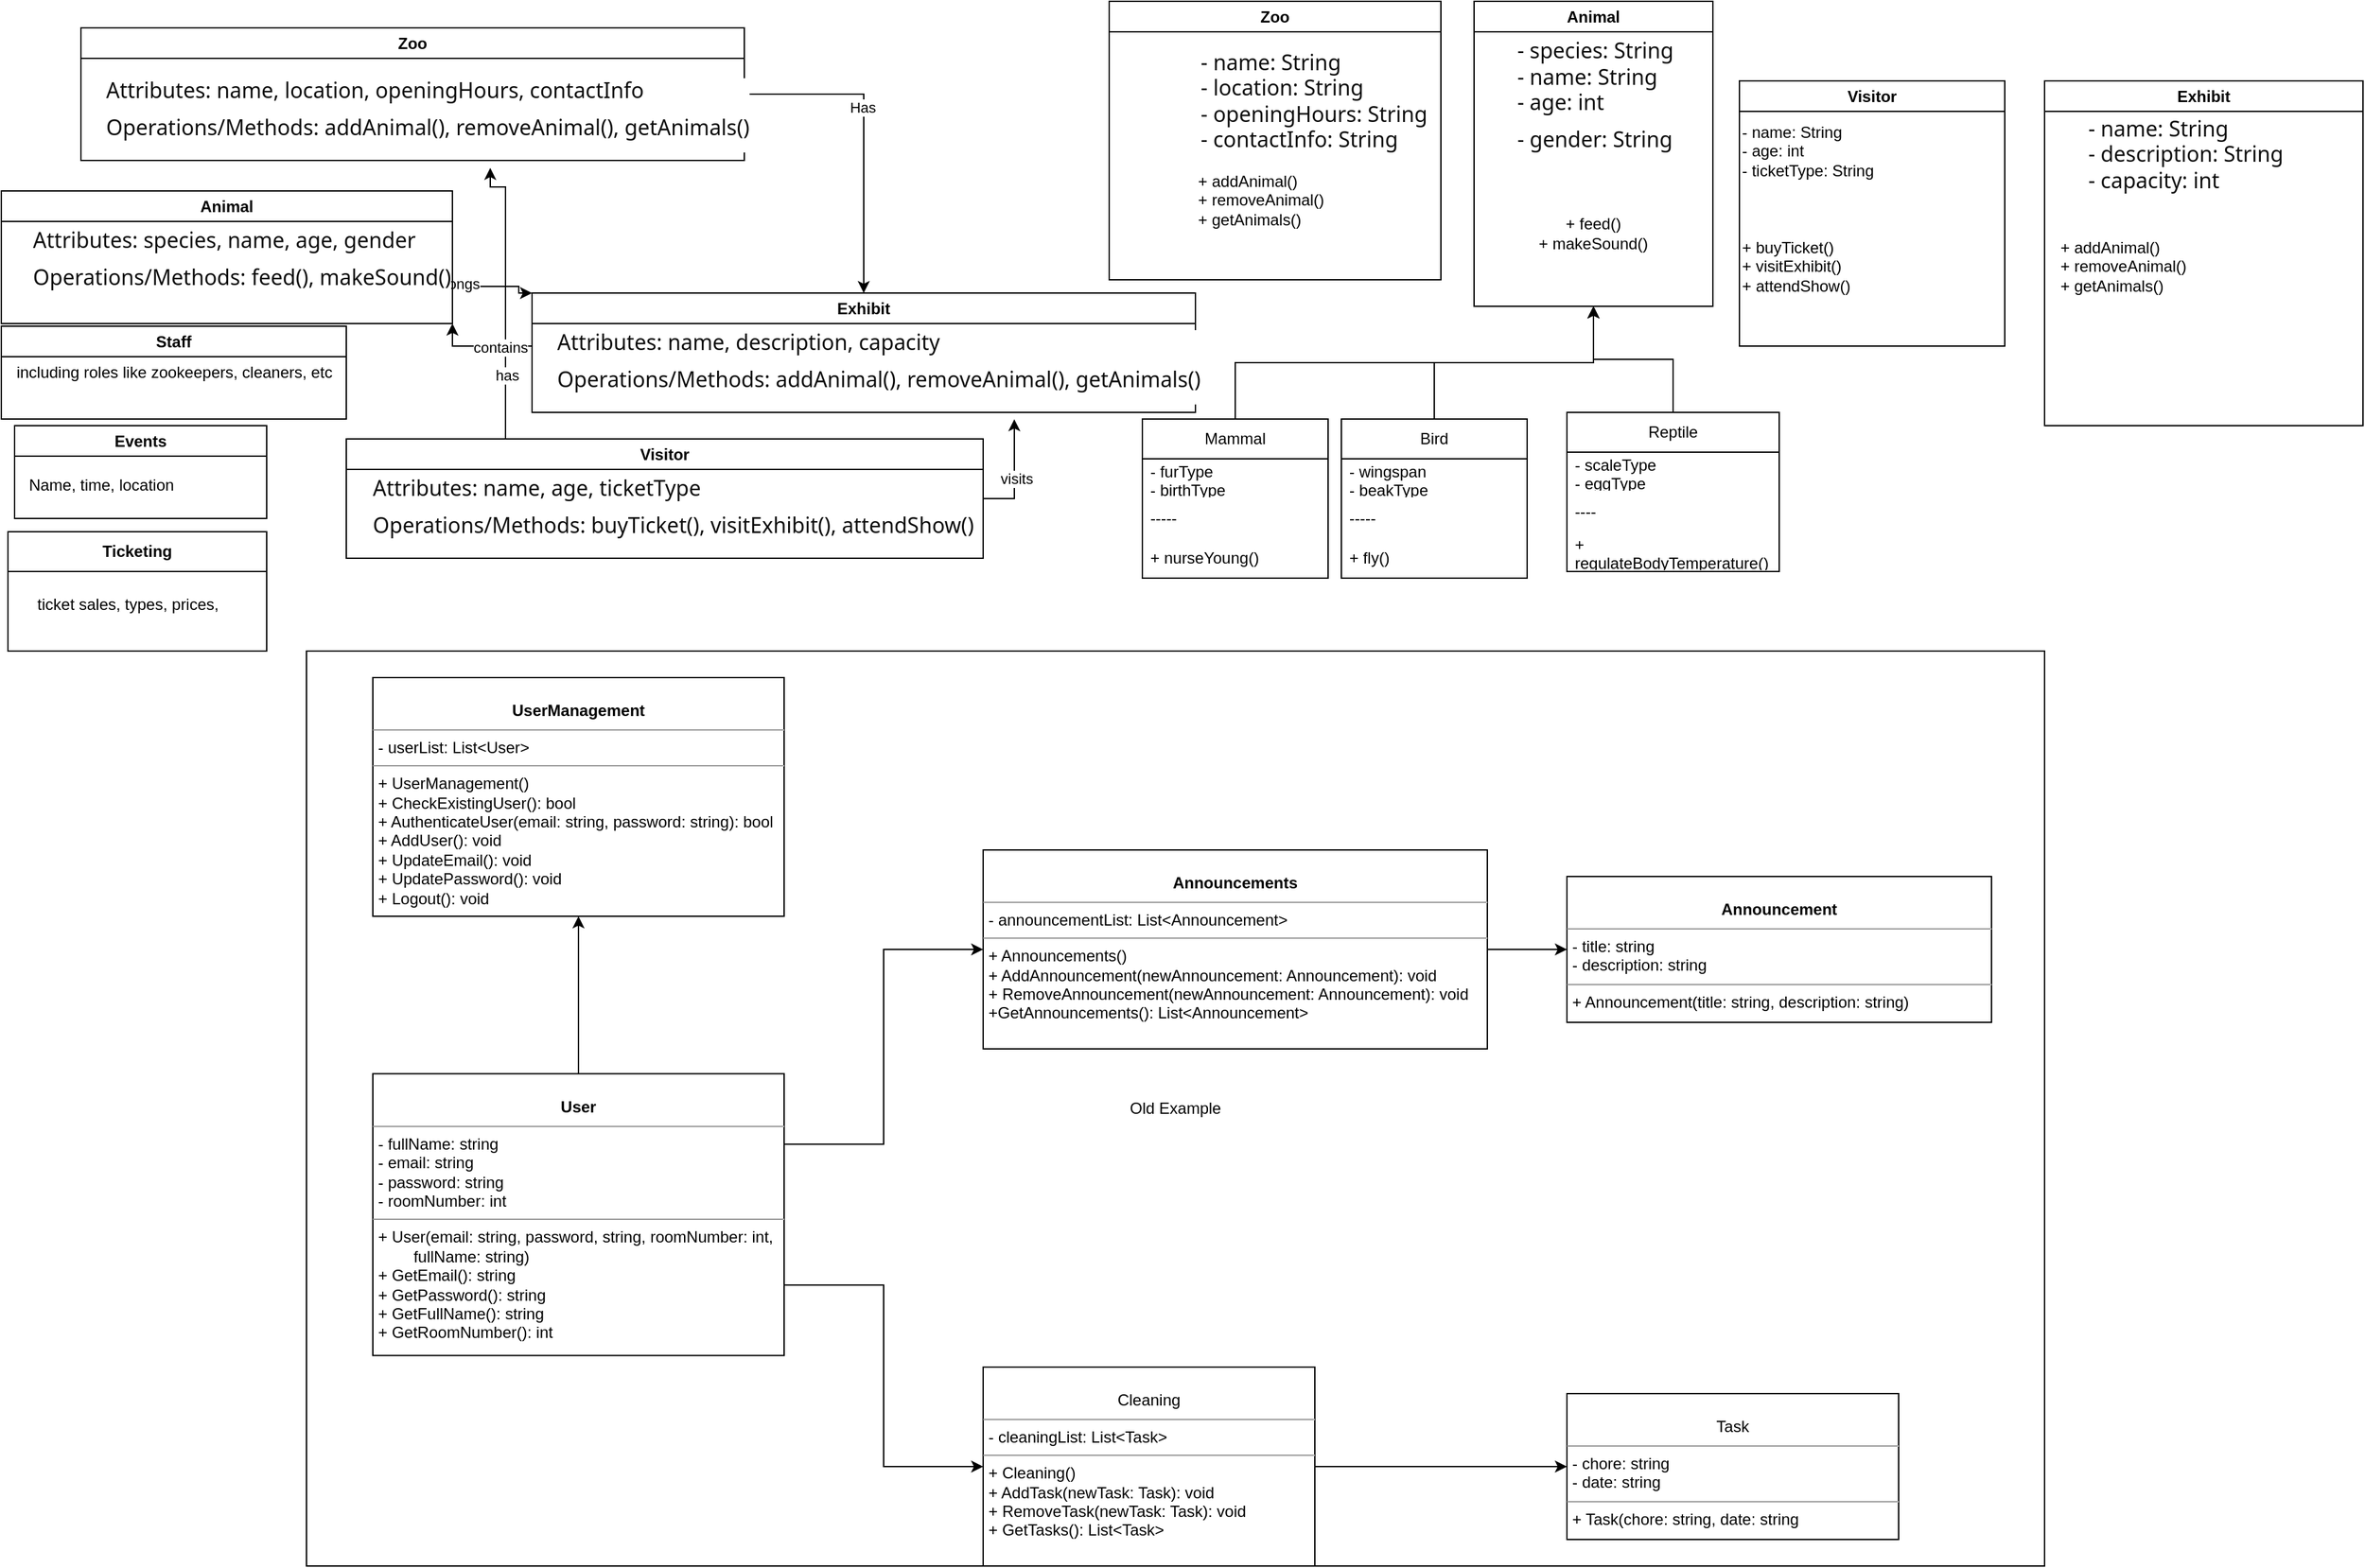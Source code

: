 <mxfile version="23.1.5" type="device">
  <diagram name="Pagina-1" id="vSFASBMSULG76BnbGysC">
    <mxGraphModel dx="1158" dy="1362" grid="1" gridSize="10" guides="1" tooltips="1" connect="1" arrows="1" fold="1" page="1" pageScale="1" pageWidth="1920" pageHeight="1200" math="0" shadow="0">
      <root>
        <mxCell id="0" />
        <mxCell id="1" parent="0" />
        <mxCell id="EPUxtL4fAoMq8Ls97Kpr-10" value="Old Example" style="rounded=0;whiteSpace=wrap;html=1;" vertex="1" parent="1">
          <mxGeometry x="230" y="490" width="1310" height="690" as="geometry" />
        </mxCell>
        <mxCell id="RNlBKVO_QsFX-WFVeJIG-1" style="edgeStyle=orthogonalEdgeStyle;rounded=0;orthogonalLoop=1;jettySize=auto;html=1;exitX=1;exitY=0.75;exitDx=0;exitDy=0;entryX=0;entryY=0.5;entryDx=0;entryDy=0;" parent="1" source="g3_H1Nj5WV-hdH5A0Q8G-12" target="oihHso_IDOpYJXVpYR0h-8" edge="1">
          <mxGeometry relative="1" as="geometry" />
        </mxCell>
        <mxCell id="RNlBKVO_QsFX-WFVeJIG-3" style="edgeStyle=orthogonalEdgeStyle;rounded=0;orthogonalLoop=1;jettySize=auto;html=1;exitX=1;exitY=0.25;exitDx=0;exitDy=0;entryX=0;entryY=0.5;entryDx=0;entryDy=0;" parent="1" source="g3_H1Nj5WV-hdH5A0Q8G-12" target="hZz8oDPl-Nflaw-hk6VG-5" edge="1">
          <mxGeometry relative="1" as="geometry" />
        </mxCell>
        <mxCell id="EJqvVQN4CjssF6WqryU--2" style="edgeStyle=orthogonalEdgeStyle;rounded=0;orthogonalLoop=1;jettySize=auto;html=1;exitX=0.5;exitY=0;exitDx=0;exitDy=0;entryX=0.5;entryY=1;entryDx=0;entryDy=0;" parent="1" source="g3_H1Nj5WV-hdH5A0Q8G-12" target="EJqvVQN4CjssF6WqryU--1" edge="1">
          <mxGeometry relative="1" as="geometry" />
        </mxCell>
        <mxCell id="g3_H1Nj5WV-hdH5A0Q8G-12" value="&lt;p style=&quot;margin:0px;margin-top:4px;text-align:center;&quot;&gt;&lt;br&gt;&lt;b&gt;User&lt;/b&gt;&lt;/p&gt;&lt;hr size=&quot;1&quot;&gt;&lt;p style=&quot;margin:0px;margin-left:4px;&quot;&gt;- fullName: string&lt;/p&gt;&lt;p style=&quot;margin:0px;margin-left:4px;&quot;&gt;- email: string&lt;br&gt;- password: string&lt;/p&gt;&lt;p style=&quot;margin:0px;margin-left:4px;&quot;&gt;- roomNumber: int&lt;/p&gt;&lt;hr size=&quot;1&quot;&gt;&lt;p style=&quot;margin:0px;margin-left:4px;&quot;&gt;+ User(email: string, password,&amp;nbsp;&lt;span style=&quot;background-color: initial;&quot;&gt;string, roomNumber: int,&lt;/span&gt;&lt;/p&gt;&lt;p style=&quot;margin:0px;margin-left:4px;&quot;&gt;&lt;span style=&quot;background-color: initial;&quot;&gt;&lt;span style=&quot;&quot;&gt;&lt;span style=&quot;white-space: pre;&quot;&gt;&amp;nbsp;&amp;nbsp;&amp;nbsp;&amp;nbsp;&lt;/span&gt;&lt;/span&gt;&lt;span style=&quot;&quot;&gt;&lt;span style=&quot;white-space: pre;&quot;&gt;&amp;nbsp;&amp;nbsp;&amp;nbsp;&amp;nbsp;&lt;/span&gt;&lt;/span&gt;fullName: string)&lt;/span&gt;&lt;/p&gt;&lt;p style=&quot;margin:0px;margin-left:4px;&quot;&gt;+ GetEmail(): string&lt;/p&gt;&lt;p style=&quot;margin:0px;margin-left:4px;&quot;&gt;+ GetPassword(): string&lt;/p&gt;&lt;p style=&quot;margin:0px;margin-left:4px;&quot;&gt;+ GetFullName(): string&lt;/p&gt;&lt;p style=&quot;margin:0px;margin-left:4px;&quot;&gt;+ GetRoomNumber(): int&lt;/p&gt;&lt;p style=&quot;border-color: var(--border-color); margin: 0px 0px 0px 4px;&quot;&gt;&lt;br style=&quot;border-color: var(--border-color);&quot;&gt;&lt;/p&gt;&lt;p style=&quot;margin:0px;margin-left:4px;&quot;&gt;&lt;br&gt;&lt;/p&gt;" style="verticalAlign=top;align=left;overflow=fill;fontSize=12;fontFamily=Helvetica;html=1;rounded=0;shadow=0;comic=0;labelBackgroundColor=none;strokeWidth=1" parent="1" vertex="1">
          <mxGeometry x="280" y="808.75" width="310" height="212.5" as="geometry" />
        </mxCell>
        <mxCell id="RNlBKVO_QsFX-WFVeJIG-4" style="edgeStyle=orthogonalEdgeStyle;rounded=0;orthogonalLoop=1;jettySize=auto;html=1;exitX=1;exitY=0.5;exitDx=0;exitDy=0;entryX=0;entryY=0.5;entryDx=0;entryDy=0;" parent="1" source="hZz8oDPl-Nflaw-hk6VG-5" target="oihHso_IDOpYJXVpYR0h-7" edge="1">
          <mxGeometry relative="1" as="geometry" />
        </mxCell>
        <mxCell id="hZz8oDPl-Nflaw-hk6VG-5" value="&lt;p style=&quot;margin:0px;margin-top:4px;text-align:center;&quot;&gt;&lt;br&gt;&lt;b&gt;Announcements&lt;/b&gt;&lt;/p&gt;&lt;hr size=&quot;1&quot;&gt;&lt;p style=&quot;margin:0px;margin-left:4px;&quot;&gt;- announcementList: List&amp;lt;Announcement&amp;gt;&lt;/p&gt;&lt;hr size=&quot;1&quot;&gt;&lt;p style=&quot;margin:0px;margin-left:4px;&quot;&gt;+ Announcements()&lt;br&gt;+ AddAnnouncement(newAnnouncement: Announcement): void&lt;/p&gt;&lt;p style=&quot;margin:0px;margin-left:4px;&quot;&gt;+ RemoveAnnouncement(newAnnouncement: Announcement): void&lt;/p&gt;&lt;p style=&quot;margin:0px;margin-left:4px;&quot;&gt;+GetAnnouncements(): List&amp;lt;Announcement&amp;gt;&lt;/p&gt;" style="verticalAlign=top;align=left;overflow=fill;fontSize=12;fontFamily=Helvetica;html=1;rounded=0;shadow=0;comic=0;labelBackgroundColor=none;strokeWidth=1" parent="1" vertex="1">
          <mxGeometry x="740" y="640" width="380" height="150" as="geometry" />
        </mxCell>
        <mxCell id="oihHso_IDOpYJXVpYR0h-7" value="&lt;p style=&quot;margin:0px;margin-top:4px;text-align:center;&quot;&gt;&lt;br&gt;&lt;b&gt;Announcement&lt;/b&gt;&lt;/p&gt;&lt;hr size=&quot;1&quot;&gt;&lt;p style=&quot;margin:0px;margin-left:4px;&quot;&gt;- title: string&lt;/p&gt;&lt;p style=&quot;margin:0px;margin-left:4px;&quot;&gt;- description: string&lt;/p&gt;&lt;hr size=&quot;1&quot;&gt;&lt;p style=&quot;margin:0px;margin-left:4px;&quot;&gt;+ Announcement(title: string, description: string)&lt;br&gt;&lt;/p&gt;" style="verticalAlign=top;align=left;overflow=fill;fontSize=12;fontFamily=Helvetica;html=1;rounded=0;shadow=0;comic=0;labelBackgroundColor=none;strokeWidth=1" parent="1" vertex="1">
          <mxGeometry x="1180" y="660" width="320" height="110" as="geometry" />
        </mxCell>
        <mxCell id="RNlBKVO_QsFX-WFVeJIG-6" style="edgeStyle=orthogonalEdgeStyle;rounded=0;orthogonalLoop=1;jettySize=auto;html=1;exitX=1;exitY=0.5;exitDx=0;exitDy=0;entryX=0;entryY=0.5;entryDx=0;entryDy=0;" parent="1" source="oihHso_IDOpYJXVpYR0h-8" target="cqGL_Q9KLqIZnRSjNdKy-2" edge="1">
          <mxGeometry relative="1" as="geometry" />
        </mxCell>
        <mxCell id="oihHso_IDOpYJXVpYR0h-8" value="&lt;p style=&quot;margin:0px;margin-top:4px;text-align:center;&quot;&gt;&lt;br&gt;Cleaning&lt;/p&gt;&lt;hr size=&quot;1&quot;&gt;&lt;p style=&quot;margin:0px;margin-left:4px;&quot;&gt;- cleaningList: List&amp;lt;Task&amp;gt;&lt;/p&gt;&lt;hr size=&quot;1&quot;&gt;&lt;p style=&quot;border-color: var(--border-color); margin: 0px 0px 0px 4px;&quot;&gt;+ Cleaning()&lt;/p&gt;&lt;p style=&quot;border-color: var(--border-color); margin: 0px 0px 0px 4px;&quot;&gt;+ AddTask(newTask: Task): void&lt;/p&gt;&lt;p style=&quot;border-color: var(--border-color); margin: 0px 0px 0px 4px;&quot;&gt;+ RemoveTask(newTask: Task): void&lt;/p&gt;&lt;p style=&quot;border-color: var(--border-color); margin: 0px 0px 0px 4px;&quot;&gt;+ GetTasks(): List&amp;lt;Task&amp;gt;&lt;/p&gt;" style="verticalAlign=top;align=left;overflow=fill;fontSize=12;fontFamily=Helvetica;html=1;rounded=0;shadow=0;comic=0;labelBackgroundColor=none;strokeWidth=1" parent="1" vertex="1">
          <mxGeometry x="740" y="1030" width="250" height="150" as="geometry" />
        </mxCell>
        <mxCell id="cqGL_Q9KLqIZnRSjNdKy-2" value="&lt;p style=&quot;margin:0px;margin-top:4px;text-align:center;&quot;&gt;&lt;br&gt;Task&lt;/p&gt;&lt;hr size=&quot;1&quot;&gt;&lt;p style=&quot;margin:0px;margin-left:4px;&quot;&gt;- chore: string&lt;/p&gt;&lt;p style=&quot;margin:0px;margin-left:4px;&quot;&gt;- date: string&lt;/p&gt;&lt;hr size=&quot;1&quot;&gt;&lt;p style=&quot;border-color: var(--border-color); margin: 0px 0px 0px 4px;&quot;&gt;+ Task(chore: string, date: string&lt;/p&gt;" style="verticalAlign=top;align=left;overflow=fill;fontSize=12;fontFamily=Helvetica;html=1;rounded=0;shadow=0;comic=0;labelBackgroundColor=none;strokeWidth=1" parent="1" vertex="1">
          <mxGeometry x="1180" y="1050" width="250" height="110" as="geometry" />
        </mxCell>
        <mxCell id="EJqvVQN4CjssF6WqryU--1" value="&lt;p style=&quot;margin:0px;margin-top:4px;text-align:center;&quot;&gt;&lt;br&gt;&lt;b&gt;UserManagement&lt;/b&gt;&lt;/p&gt;&lt;hr size=&quot;1&quot;&gt;&lt;p style=&quot;margin:0px;margin-left:4px;&quot;&gt;- userList: List&amp;lt;User&amp;gt;&lt;/p&gt;&lt;hr size=&quot;1&quot;&gt;&lt;p style=&quot;margin:0px;margin-left:4px;&quot;&gt;+ UserManagement()&lt;/p&gt;&lt;p style=&quot;margin:0px;margin-left:4px;&quot;&gt;+ CheckExistingUser(): bool&lt;br&gt;&lt;/p&gt;&lt;p style=&quot;margin:0px;margin-left:4px;&quot;&gt;+ AuthenticateUser(email: string, password: string): bool&lt;br&gt;&lt;/p&gt;&lt;p style=&quot;margin:0px;margin-left:4px;&quot;&gt;+ AddUser(): void&lt;/p&gt;&lt;p style=&quot;border-color: var(--border-color); margin: 0px 0px 0px 4px;&quot;&gt;+ UpdateEmail(): void&lt;/p&gt;&lt;p style=&quot;border-color: var(--border-color); margin: 0px 0px 0px 4px;&quot;&gt;+ UpdatePassword(): void&lt;/p&gt;&lt;p style=&quot;border-color: var(--border-color); margin: 0px 0px 0px 4px;&quot;&gt;+ Logout(): void&lt;/p&gt;&lt;p style=&quot;border-color: var(--border-color); margin: 0px 0px 0px 4px;&quot;&gt;&lt;br style=&quot;border-color: var(--border-color);&quot;&gt;&lt;/p&gt;&lt;p style=&quot;margin:0px;margin-left:4px;&quot;&gt;&lt;br&gt;&lt;/p&gt;" style="verticalAlign=top;align=left;overflow=fill;fontSize=12;fontFamily=Helvetica;html=1;rounded=0;shadow=0;comic=0;labelBackgroundColor=none;strokeWidth=1" parent="1" vertex="1">
          <mxGeometry x="280" y="510" width="310" height="180" as="geometry" />
        </mxCell>
        <mxCell id="EPUxtL4fAoMq8Ls97Kpr-11" style="edgeStyle=orthogonalEdgeStyle;rounded=0;orthogonalLoop=1;jettySize=auto;html=1;exitX=1;exitY=0.5;exitDx=0;exitDy=0;" edge="1" parent="1" source="EPUxtL4fAoMq8Ls97Kpr-1" target="EPUxtL4fAoMq8Ls97Kpr-8">
          <mxGeometry relative="1" as="geometry" />
        </mxCell>
        <mxCell id="EPUxtL4fAoMq8Ls97Kpr-12" value="Has" style="edgeLabel;html=1;align=center;verticalAlign=middle;resizable=0;points=[];" vertex="1" connectable="0" parent="EPUxtL4fAoMq8Ls97Kpr-11">
          <mxGeometry x="-0.171" y="-1" relative="1" as="geometry">
            <mxPoint as="offset" />
          </mxGeometry>
        </mxCell>
        <mxCell id="EPUxtL4fAoMq8Ls97Kpr-1" value="Zoo" style="swimlane;whiteSpace=wrap;html=1;" vertex="1" parent="1">
          <mxGeometry x="60" y="20" width="500" height="100" as="geometry">
            <mxRectangle x="240" y="60" width="60" height="30" as="alternateBounds" />
          </mxGeometry>
        </mxCell>
        <mxCell id="EPUxtL4fAoMq8Ls97Kpr-2" value="&lt;ul style=&quot;border: 0px solid rgb(227, 227, 227); box-sizing: border-box; --tw-border-spacing-x: 0; --tw-border-spacing-y: 0; --tw-translate-x: 0; --tw-translate-y: 0; --tw-rotate: 0; --tw-skew-x: 0; --tw-skew-y: 0; --tw-scale-x: 1; --tw-scale-y: 1; --tw-pan-x: ; --tw-pan-y: ; --tw-pinch-zoom: ; --tw-scroll-snap-strictness: proximity; --tw-gradient-from-position: ; --tw-gradient-via-position: ; --tw-gradient-to-position: ; --tw-ordinal: ; --tw-slashed-zero: ; --tw-numeric-figure: ; --tw-numeric-spacing: ; --tw-numeric-fraction: ; --tw-ring-inset: ; --tw-ring-offset-width: 0px; --tw-ring-offset-color: #fff; --tw-ring-color: rgba(69,89,164,.5); --tw-ring-offset-shadow: 0 0 transparent; --tw-ring-shadow: 0 0 transparent; --tw-shadow: 0 0 transparent; --tw-shadow-colored: 0 0 transparent; --tw-blur: ; --tw-brightness: ; --tw-contrast: ; --tw-grayscale: ; --tw-hue-rotate: ; --tw-invert: ; --tw-saturate: ; --tw-sepia: ; --tw-drop-shadow: ; --tw-backdrop-blur: ; --tw-backdrop-brightness: ; --tw-backdrop-contrast: ; --tw-backdrop-grayscale: ; --tw-backdrop-hue-rotate: ; --tw-backdrop-invert: ; --tw-backdrop-opacity: ; --tw-backdrop-saturate: ; --tw-backdrop-sepia: ; list-style-position: initial; list-style-image: initial; margin: 0px 0px 0px 1rem; padding: 0px; display: flex; flex-direction: column; color: rgb(13, 13, 13); font-family: Söhne, ui-sans-serif, system-ui, -apple-system, &amp;quot;Segoe UI&amp;quot;, Roboto, Ubuntu, Cantarell, &amp;quot;Noto Sans&amp;quot;, sans-serif, &amp;quot;Helvetica Neue&amp;quot;, Arial, &amp;quot;Apple Color Emoji&amp;quot;, &amp;quot;Segoe UI Emoji&amp;quot;, &amp;quot;Segoe UI Symbol&amp;quot;, &amp;quot;Noto Color Emoji&amp;quot;; font-size: 16px; text-align: left; background-color: rgb(255, 255, 255);&quot;&gt;&lt;li style=&quot;border: 0px solid rgb(227, 227, 227); box-sizing: border-box; --tw-border-spacing-x: 0; --tw-border-spacing-y: 0; --tw-translate-x: 0; --tw-translate-y: 0; --tw-rotate: 0; --tw-skew-x: 0; --tw-skew-y: 0; --tw-scale-x: 1; --tw-scale-y: 1; --tw-pan-x: ; --tw-pan-y: ; --tw-pinch-zoom: ; --tw-scroll-snap-strictness: proximity; --tw-gradient-from-position: ; --tw-gradient-via-position: ; --tw-gradient-to-position: ; --tw-ordinal: ; --tw-slashed-zero: ; --tw-numeric-figure: ; --tw-numeric-spacing: ; --tw-numeric-fraction: ; --tw-ring-inset: ; --tw-ring-offset-width: 0px; --tw-ring-offset-color: #fff; --tw-ring-color: rgba(69,89,164,.5); --tw-ring-offset-shadow: 0 0 transparent; --tw-ring-shadow: 0 0 transparent; --tw-shadow: 0 0 transparent; --tw-shadow-colored: 0 0 transparent; --tw-blur: ; --tw-brightness: ; --tw-contrast: ; --tw-grayscale: ; --tw-hue-rotate: ; --tw-invert: ; --tw-saturate: ; --tw-sepia: ; --tw-drop-shadow: ; --tw-backdrop-blur: ; --tw-backdrop-brightness: ; --tw-backdrop-contrast: ; --tw-backdrop-grayscale: ; --tw-backdrop-hue-rotate: ; --tw-backdrop-invert: ; --tw-backdrop-opacity: ; --tw-backdrop-saturate: ; --tw-backdrop-sepia: ; margin: 0px; padding-left: 0.375em; display: block; min-height: 28px;&quot;&gt;Attributes: name, location, openingHours, contactInfo&lt;/li&gt;&lt;li style=&quot;border: 0px solid rgb(227, 227, 227); box-sizing: border-box; --tw-border-spacing-x: 0; --tw-border-spacing-y: 0; --tw-translate-x: 0; --tw-translate-y: 0; --tw-rotate: 0; --tw-skew-x: 0; --tw-skew-y: 0; --tw-scale-x: 1; --tw-scale-y: 1; --tw-pan-x: ; --tw-pan-y: ; --tw-pinch-zoom: ; --tw-scroll-snap-strictness: proximity; --tw-gradient-from-position: ; --tw-gradient-via-position: ; --tw-gradient-to-position: ; --tw-ordinal: ; --tw-slashed-zero: ; --tw-numeric-figure: ; --tw-numeric-spacing: ; --tw-numeric-fraction: ; --tw-ring-inset: ; --tw-ring-offset-width: 0px; --tw-ring-offset-color: #fff; --tw-ring-color: rgba(69,89,164,.5); --tw-ring-offset-shadow: 0 0 transparent; --tw-ring-shadow: 0 0 transparent; --tw-shadow: 0 0 transparent; --tw-shadow-colored: 0 0 transparent; --tw-blur: ; --tw-brightness: ; --tw-contrast: ; --tw-grayscale: ; --tw-hue-rotate: ; --tw-invert: ; --tw-saturate: ; --tw-sepia: ; --tw-drop-shadow: ; --tw-backdrop-blur: ; --tw-backdrop-brightness: ; --tw-backdrop-contrast: ; --tw-backdrop-grayscale: ; --tw-backdrop-hue-rotate: ; --tw-backdrop-invert: ; --tw-backdrop-opacity: ; --tw-backdrop-saturate: ; --tw-backdrop-sepia: ; margin: 0px; padding-left: 0.375em; display: block; min-height: 28px;&quot;&gt;Operations/Methods: addAnimal(), removeAnimal(), getAnimals()&lt;/li&gt;&lt;/ul&gt;" style="text;html=1;align=center;verticalAlign=middle;resizable=0;points=[];autosize=1;strokeColor=none;fillColor=none;" vertex="1" parent="EPUxtL4fAoMq8Ls97Kpr-1">
          <mxGeometry y="30" width="500" height="70" as="geometry" />
        </mxCell>
        <mxCell id="EPUxtL4fAoMq8Ls97Kpr-19" style="edgeStyle=orthogonalEdgeStyle;rounded=0;orthogonalLoop=1;jettySize=auto;html=1;exitX=1;exitY=0.5;exitDx=0;exitDy=0;entryX=0;entryY=0;entryDx=0;entryDy=0;" edge="1" parent="1" source="EPUxtL4fAoMq8Ls97Kpr-4" target="EPUxtL4fAoMq8Ls97Kpr-8">
          <mxGeometry relative="1" as="geometry">
            <mxPoint x="470" y="180" as="targetPoint" />
            <Array as="points">
              <mxPoint x="350" y="215" />
              <mxPoint x="390" y="215" />
              <mxPoint x="390" y="210" />
            </Array>
          </mxGeometry>
        </mxCell>
        <mxCell id="EPUxtL4fAoMq8Ls97Kpr-20" value="belongs " style="edgeLabel;html=1;align=center;verticalAlign=middle;resizable=0;points=[];" vertex="1" connectable="0" parent="EPUxtL4fAoMq8Ls97Kpr-19">
          <mxGeometry x="-0.481" y="2" relative="1" as="geometry">
            <mxPoint as="offset" />
          </mxGeometry>
        </mxCell>
        <mxCell id="EPUxtL4fAoMq8Ls97Kpr-4" value="Animal" style="swimlane;whiteSpace=wrap;html=1;" vertex="1" parent="1">
          <mxGeometry y="143" width="340" height="100" as="geometry">
            <mxRectangle x="100" y="190" width="80" height="30" as="alternateBounds" />
          </mxGeometry>
        </mxCell>
        <mxCell id="EPUxtL4fAoMq8Ls97Kpr-5" value="&lt;ul style=&quot;border: 0px solid rgb(227, 227, 227); box-sizing: border-box; --tw-border-spacing-x: 0; --tw-border-spacing-y: 0; --tw-translate-x: 0; --tw-translate-y: 0; --tw-rotate: 0; --tw-skew-x: 0; --tw-skew-y: 0; --tw-scale-x: 1; --tw-scale-y: 1; --tw-pan-x: ; --tw-pan-y: ; --tw-pinch-zoom: ; --tw-scroll-snap-strictness: proximity; --tw-gradient-from-position: ; --tw-gradient-via-position: ; --tw-gradient-to-position: ; --tw-ordinal: ; --tw-slashed-zero: ; --tw-numeric-figure: ; --tw-numeric-spacing: ; --tw-numeric-fraction: ; --tw-ring-inset: ; --tw-ring-offset-width: 0px; --tw-ring-offset-color: #fff; --tw-ring-color: rgba(69,89,164,.5); --tw-ring-offset-shadow: 0 0 transparent; --tw-ring-shadow: 0 0 transparent; --tw-shadow: 0 0 transparent; --tw-shadow-colored: 0 0 transparent; --tw-blur: ; --tw-brightness: ; --tw-contrast: ; --tw-grayscale: ; --tw-hue-rotate: ; --tw-invert: ; --tw-saturate: ; --tw-sepia: ; --tw-drop-shadow: ; --tw-backdrop-blur: ; --tw-backdrop-brightness: ; --tw-backdrop-contrast: ; --tw-backdrop-grayscale: ; --tw-backdrop-hue-rotate: ; --tw-backdrop-invert: ; --tw-backdrop-opacity: ; --tw-backdrop-saturate: ; --tw-backdrop-sepia: ; list-style-position: initial; list-style-image: initial; margin: 0px 0px 0px 1rem; padding: 0px; display: flex; flex-direction: column; color: rgb(13, 13, 13); font-family: Söhne, ui-sans-serif, system-ui, -apple-system, &amp;quot;Segoe UI&amp;quot;, Roboto, Ubuntu, Cantarell, &amp;quot;Noto Sans&amp;quot;, sans-serif, &amp;quot;Helvetica Neue&amp;quot;, Arial, &amp;quot;Apple Color Emoji&amp;quot;, &amp;quot;Segoe UI Emoji&amp;quot;, &amp;quot;Segoe UI Symbol&amp;quot;, &amp;quot;Noto Color Emoji&amp;quot;; font-size: 16px; text-align: left; background-color: rgb(255, 255, 255);&quot;&gt;&lt;li style=&quot;border: 0px solid rgb(227, 227, 227); box-sizing: border-box; --tw-border-spacing-x: 0; --tw-border-spacing-y: 0; --tw-translate-x: 0; --tw-translate-y: 0; --tw-rotate: 0; --tw-skew-x: 0; --tw-skew-y: 0; --tw-scale-x: 1; --tw-scale-y: 1; --tw-pan-x: ; --tw-pan-y: ; --tw-pinch-zoom: ; --tw-scroll-snap-strictness: proximity; --tw-gradient-from-position: ; --tw-gradient-via-position: ; --tw-gradient-to-position: ; --tw-ordinal: ; --tw-slashed-zero: ; --tw-numeric-figure: ; --tw-numeric-spacing: ; --tw-numeric-fraction: ; --tw-ring-inset: ; --tw-ring-offset-width: 0px; --tw-ring-offset-color: #fff; --tw-ring-color: rgba(69,89,164,.5); --tw-ring-offset-shadow: 0 0 transparent; --tw-ring-shadow: 0 0 transparent; --tw-shadow: 0 0 transparent; --tw-shadow-colored: 0 0 transparent; --tw-blur: ; --tw-brightness: ; --tw-contrast: ; --tw-grayscale: ; --tw-hue-rotate: ; --tw-invert: ; --tw-saturate: ; --tw-sepia: ; --tw-drop-shadow: ; --tw-backdrop-blur: ; --tw-backdrop-brightness: ; --tw-backdrop-contrast: ; --tw-backdrop-grayscale: ; --tw-backdrop-hue-rotate: ; --tw-backdrop-invert: ; --tw-backdrop-opacity: ; --tw-backdrop-saturate: ; --tw-backdrop-sepia: ; margin: 0px; padding-left: 0.375em; display: block; min-height: 28px;&quot;&gt;Attributes: species, name, age, gender&lt;/li&gt;&lt;li style=&quot;border: 0px solid rgb(227, 227, 227); box-sizing: border-box; --tw-border-spacing-x: 0; --tw-border-spacing-y: 0; --tw-translate-x: 0; --tw-translate-y: 0; --tw-rotate: 0; --tw-skew-x: 0; --tw-skew-y: 0; --tw-scale-x: 1; --tw-scale-y: 1; --tw-pan-x: ; --tw-pan-y: ; --tw-pinch-zoom: ; --tw-scroll-snap-strictness: proximity; --tw-gradient-from-position: ; --tw-gradient-via-position: ; --tw-gradient-to-position: ; --tw-ordinal: ; --tw-slashed-zero: ; --tw-numeric-figure: ; --tw-numeric-spacing: ; --tw-numeric-fraction: ; --tw-ring-inset: ; --tw-ring-offset-width: 0px; --tw-ring-offset-color: #fff; --tw-ring-color: rgba(69,89,164,.5); --tw-ring-offset-shadow: 0 0 transparent; --tw-ring-shadow: 0 0 transparent; --tw-shadow: 0 0 transparent; --tw-shadow-colored: 0 0 transparent; --tw-blur: ; --tw-brightness: ; --tw-contrast: ; --tw-grayscale: ; --tw-hue-rotate: ; --tw-invert: ; --tw-saturate: ; --tw-sepia: ; --tw-drop-shadow: ; --tw-backdrop-blur: ; --tw-backdrop-brightness: ; --tw-backdrop-contrast: ; --tw-backdrop-grayscale: ; --tw-backdrop-hue-rotate: ; --tw-backdrop-invert: ; --tw-backdrop-opacity: ; --tw-backdrop-saturate: ; --tw-backdrop-sepia: ; margin: 0px; padding-left: 0.375em; display: block; min-height: 28px;&quot;&gt;Operations/Methods: feed(), makeSound()&lt;/li&gt;&lt;/ul&gt;" style="text;html=1;align=center;verticalAlign=middle;resizable=0;points=[];autosize=1;strokeColor=none;fillColor=none;" vertex="1" parent="EPUxtL4fAoMq8Ls97Kpr-4">
          <mxGeometry y="20" width="340" height="70" as="geometry" />
        </mxCell>
        <mxCell id="EPUxtL4fAoMq8Ls97Kpr-15" style="edgeStyle=orthogonalEdgeStyle;rounded=0;orthogonalLoop=1;jettySize=auto;html=1;exitX=0.5;exitY=0;exitDx=0;exitDy=0;entryX=0.617;entryY=1.08;entryDx=0;entryDy=0;entryPerimeter=0;" edge="1" parent="1" source="EPUxtL4fAoMq8Ls97Kpr-6" target="EPUxtL4fAoMq8Ls97Kpr-2">
          <mxGeometry relative="1" as="geometry">
            <Array as="points">
              <mxPoint x="380" y="330" />
              <mxPoint x="380" y="140" />
              <mxPoint x="368" y="140" />
            </Array>
          </mxGeometry>
        </mxCell>
        <mxCell id="EPUxtL4fAoMq8Ls97Kpr-16" value="has" style="edgeLabel;html=1;align=center;verticalAlign=middle;resizable=0;points=[];" vertex="1" connectable="0" parent="EPUxtL4fAoMq8Ls97Kpr-15">
          <mxGeometry x="0.001" y="-1" relative="1" as="geometry">
            <mxPoint as="offset" />
          </mxGeometry>
        </mxCell>
        <mxCell id="EPUxtL4fAoMq8Ls97Kpr-17" style="edgeStyle=orthogonalEdgeStyle;rounded=0;orthogonalLoop=1;jettySize=auto;html=1;exitX=1;exitY=0.5;exitDx=0;exitDy=0;entryX=0.727;entryY=1.074;entryDx=0;entryDy=0;entryPerimeter=0;" edge="1" parent="1" source="EPUxtL4fAoMq8Ls97Kpr-6" target="EPUxtL4fAoMq8Ls97Kpr-9">
          <mxGeometry relative="1" as="geometry" />
        </mxCell>
        <mxCell id="EPUxtL4fAoMq8Ls97Kpr-18" value="visits" style="edgeLabel;html=1;align=center;verticalAlign=middle;resizable=0;points=[];" vertex="1" connectable="0" parent="EPUxtL4fAoMq8Ls97Kpr-17">
          <mxGeometry x="-0.068" y="-1" relative="1" as="geometry">
            <mxPoint as="offset" />
          </mxGeometry>
        </mxCell>
        <mxCell id="EPUxtL4fAoMq8Ls97Kpr-6" value="Visitor" style="swimlane;whiteSpace=wrap;html=1;" vertex="1" parent="1">
          <mxGeometry x="260" y="330" width="480" height="90" as="geometry">
            <mxRectangle x="330" y="360" width="80" height="30" as="alternateBounds" />
          </mxGeometry>
        </mxCell>
        <mxCell id="EPUxtL4fAoMq8Ls97Kpr-7" value="&lt;ul style=&quot;border: 0px solid rgb(227, 227, 227); box-sizing: border-box; --tw-border-spacing-x: 0; --tw-border-spacing-y: 0; --tw-translate-x: 0; --tw-translate-y: 0; --tw-rotate: 0; --tw-skew-x: 0; --tw-skew-y: 0; --tw-scale-x: 1; --tw-scale-y: 1; --tw-pan-x: ; --tw-pan-y: ; --tw-pinch-zoom: ; --tw-scroll-snap-strictness: proximity; --tw-gradient-from-position: ; --tw-gradient-via-position: ; --tw-gradient-to-position: ; --tw-ordinal: ; --tw-slashed-zero: ; --tw-numeric-figure: ; --tw-numeric-spacing: ; --tw-numeric-fraction: ; --tw-ring-inset: ; --tw-ring-offset-width: 0px; --tw-ring-offset-color: #fff; --tw-ring-color: rgba(69,89,164,.5); --tw-ring-offset-shadow: 0 0 transparent; --tw-ring-shadow: 0 0 transparent; --tw-shadow: 0 0 transparent; --tw-shadow-colored: 0 0 transparent; --tw-blur: ; --tw-brightness: ; --tw-contrast: ; --tw-grayscale: ; --tw-hue-rotate: ; --tw-invert: ; --tw-saturate: ; --tw-sepia: ; --tw-drop-shadow: ; --tw-backdrop-blur: ; --tw-backdrop-brightness: ; --tw-backdrop-contrast: ; --tw-backdrop-grayscale: ; --tw-backdrop-hue-rotate: ; --tw-backdrop-invert: ; --tw-backdrop-opacity: ; --tw-backdrop-saturate: ; --tw-backdrop-sepia: ; list-style-position: initial; list-style-image: initial; margin: 0px 0px 0px 1rem; padding: 0px; display: flex; flex-direction: column; color: rgb(13, 13, 13); font-family: Söhne, ui-sans-serif, system-ui, -apple-system, &amp;quot;Segoe UI&amp;quot;, Roboto, Ubuntu, Cantarell, &amp;quot;Noto Sans&amp;quot;, sans-serif, &amp;quot;Helvetica Neue&amp;quot;, Arial, &amp;quot;Apple Color Emoji&amp;quot;, &amp;quot;Segoe UI Emoji&amp;quot;, &amp;quot;Segoe UI Symbol&amp;quot;, &amp;quot;Noto Color Emoji&amp;quot;; font-size: 16px; text-align: left; background-color: rgb(255, 255, 255);&quot;&gt;&lt;li style=&quot;border: 0px solid rgb(227, 227, 227); box-sizing: border-box; --tw-border-spacing-x: 0; --tw-border-spacing-y: 0; --tw-translate-x: 0; --tw-translate-y: 0; --tw-rotate: 0; --tw-skew-x: 0; --tw-skew-y: 0; --tw-scale-x: 1; --tw-scale-y: 1; --tw-pan-x: ; --tw-pan-y: ; --tw-pinch-zoom: ; --tw-scroll-snap-strictness: proximity; --tw-gradient-from-position: ; --tw-gradient-via-position: ; --tw-gradient-to-position: ; --tw-ordinal: ; --tw-slashed-zero: ; --tw-numeric-figure: ; --tw-numeric-spacing: ; --tw-numeric-fraction: ; --tw-ring-inset: ; --tw-ring-offset-width: 0px; --tw-ring-offset-color: #fff; --tw-ring-color: rgba(69,89,164,.5); --tw-ring-offset-shadow: 0 0 transparent; --tw-ring-shadow: 0 0 transparent; --tw-shadow: 0 0 transparent; --tw-shadow-colored: 0 0 transparent; --tw-blur: ; --tw-brightness: ; --tw-contrast: ; --tw-grayscale: ; --tw-hue-rotate: ; --tw-invert: ; --tw-saturate: ; --tw-sepia: ; --tw-drop-shadow: ; --tw-backdrop-blur: ; --tw-backdrop-brightness: ; --tw-backdrop-contrast: ; --tw-backdrop-grayscale: ; --tw-backdrop-hue-rotate: ; --tw-backdrop-invert: ; --tw-backdrop-opacity: ; --tw-backdrop-saturate: ; --tw-backdrop-sepia: ; margin: 0px; padding-left: 0.375em; display: block; min-height: 28px;&quot;&gt;Attributes: name, age, ticketType&lt;/li&gt;&lt;li style=&quot;border: 0px solid rgb(227, 227, 227); box-sizing: border-box; --tw-border-spacing-x: 0; --tw-border-spacing-y: 0; --tw-translate-x: 0; --tw-translate-y: 0; --tw-rotate: 0; --tw-skew-x: 0; --tw-skew-y: 0; --tw-scale-x: 1; --tw-scale-y: 1; --tw-pan-x: ; --tw-pan-y: ; --tw-pinch-zoom: ; --tw-scroll-snap-strictness: proximity; --tw-gradient-from-position: ; --tw-gradient-via-position: ; --tw-gradient-to-position: ; --tw-ordinal: ; --tw-slashed-zero: ; --tw-numeric-figure: ; --tw-numeric-spacing: ; --tw-numeric-fraction: ; --tw-ring-inset: ; --tw-ring-offset-width: 0px; --tw-ring-offset-color: #fff; --tw-ring-color: rgba(69,89,164,.5); --tw-ring-offset-shadow: 0 0 transparent; --tw-ring-shadow: 0 0 transparent; --tw-shadow: 0 0 transparent; --tw-shadow-colored: 0 0 transparent; --tw-blur: ; --tw-brightness: ; --tw-contrast: ; --tw-grayscale: ; --tw-hue-rotate: ; --tw-invert: ; --tw-saturate: ; --tw-sepia: ; --tw-drop-shadow: ; --tw-backdrop-blur: ; --tw-backdrop-brightness: ; --tw-backdrop-contrast: ; --tw-backdrop-grayscale: ; --tw-backdrop-hue-rotate: ; --tw-backdrop-invert: ; --tw-backdrop-opacity: ; --tw-backdrop-saturate: ; --tw-backdrop-sepia: ; margin: 0px; padding-left: 0.375em; display: block; min-height: 28px;&quot;&gt;Operations/Methods: buyTicket(), visitExhibit(), attendShow()&lt;/li&gt;&lt;/ul&gt;" style="text;html=1;align=center;verticalAlign=middle;resizable=0;points=[];autosize=1;strokeColor=none;fillColor=none;" vertex="1" parent="EPUxtL4fAoMq8Ls97Kpr-6">
          <mxGeometry y="20" width="470" height="70" as="geometry" />
        </mxCell>
        <mxCell id="EPUxtL4fAoMq8Ls97Kpr-13" style="edgeStyle=orthogonalEdgeStyle;rounded=0;orthogonalLoop=1;jettySize=auto;html=1;exitX=0;exitY=0.75;exitDx=0;exitDy=0;entryX=1;entryY=1;entryDx=0;entryDy=0;" edge="1" parent="1" source="EPUxtL4fAoMq8Ls97Kpr-8" target="EPUxtL4fAoMq8Ls97Kpr-4">
          <mxGeometry relative="1" as="geometry">
            <mxPoint x="620" y="235" as="sourcePoint" />
            <mxPoint x="200" y="255" as="targetPoint" />
            <Array as="points">
              <mxPoint x="400" y="260" />
              <mxPoint x="340" y="260" />
              <mxPoint x="340" y="243" />
            </Array>
          </mxGeometry>
        </mxCell>
        <mxCell id="EPUxtL4fAoMq8Ls97Kpr-14" value="contains " style="edgeLabel;html=1;align=center;verticalAlign=middle;resizable=0;points=[];" vertex="1" connectable="0" parent="EPUxtL4fAoMq8Ls97Kpr-13">
          <mxGeometry x="-0.013" y="1" relative="1" as="geometry">
            <mxPoint as="offset" />
          </mxGeometry>
        </mxCell>
        <mxCell id="EPUxtL4fAoMq8Ls97Kpr-8" value="Exhibit" style="swimlane;whiteSpace=wrap;html=1;" vertex="1" parent="1">
          <mxGeometry x="400" y="220" width="500" height="90" as="geometry">
            <mxRectangle x="610" y="210" width="80" height="30" as="alternateBounds" />
          </mxGeometry>
        </mxCell>
        <mxCell id="EPUxtL4fAoMq8Ls97Kpr-9" value="&lt;ul style=&quot;border: 0px solid rgb(227, 227, 227); box-sizing: border-box; --tw-border-spacing-x: 0; --tw-border-spacing-y: 0; --tw-translate-x: 0; --tw-translate-y: 0; --tw-rotate: 0; --tw-skew-x: 0; --tw-skew-y: 0; --tw-scale-x: 1; --tw-scale-y: 1; --tw-pan-x: ; --tw-pan-y: ; --tw-pinch-zoom: ; --tw-scroll-snap-strictness: proximity; --tw-gradient-from-position: ; --tw-gradient-via-position: ; --tw-gradient-to-position: ; --tw-ordinal: ; --tw-slashed-zero: ; --tw-numeric-figure: ; --tw-numeric-spacing: ; --tw-numeric-fraction: ; --tw-ring-inset: ; --tw-ring-offset-width: 0px; --tw-ring-offset-color: #fff; --tw-ring-color: rgba(69,89,164,.5); --tw-ring-offset-shadow: 0 0 transparent; --tw-ring-shadow: 0 0 transparent; --tw-shadow: 0 0 transparent; --tw-shadow-colored: 0 0 transparent; --tw-blur: ; --tw-brightness: ; --tw-contrast: ; --tw-grayscale: ; --tw-hue-rotate: ; --tw-invert: ; --tw-saturate: ; --tw-sepia: ; --tw-drop-shadow: ; --tw-backdrop-blur: ; --tw-backdrop-brightness: ; --tw-backdrop-contrast: ; --tw-backdrop-grayscale: ; --tw-backdrop-hue-rotate: ; --tw-backdrop-invert: ; --tw-backdrop-opacity: ; --tw-backdrop-saturate: ; --tw-backdrop-sepia: ; list-style-position: initial; list-style-image: initial; margin: 0px 0px 0px 1rem; padding: 0px; display: flex; flex-direction: column; color: rgb(13, 13, 13); font-family: Söhne, ui-sans-serif, system-ui, -apple-system, &amp;quot;Segoe UI&amp;quot;, Roboto, Ubuntu, Cantarell, &amp;quot;Noto Sans&amp;quot;, sans-serif, &amp;quot;Helvetica Neue&amp;quot;, Arial, &amp;quot;Apple Color Emoji&amp;quot;, &amp;quot;Segoe UI Emoji&amp;quot;, &amp;quot;Segoe UI Symbol&amp;quot;, &amp;quot;Noto Color Emoji&amp;quot;; font-size: 16px; text-align: left; background-color: rgb(255, 255, 255);&quot;&gt;&lt;li style=&quot;border: 0px solid rgb(227, 227, 227); box-sizing: border-box; --tw-border-spacing-x: 0; --tw-border-spacing-y: 0; --tw-translate-x: 0; --tw-translate-y: 0; --tw-rotate: 0; --tw-skew-x: 0; --tw-skew-y: 0; --tw-scale-x: 1; --tw-scale-y: 1; --tw-pan-x: ; --tw-pan-y: ; --tw-pinch-zoom: ; --tw-scroll-snap-strictness: proximity; --tw-gradient-from-position: ; --tw-gradient-via-position: ; --tw-gradient-to-position: ; --tw-ordinal: ; --tw-slashed-zero: ; --tw-numeric-figure: ; --tw-numeric-spacing: ; --tw-numeric-fraction: ; --tw-ring-inset: ; --tw-ring-offset-width: 0px; --tw-ring-offset-color: #fff; --tw-ring-color: rgba(69,89,164,.5); --tw-ring-offset-shadow: 0 0 transparent; --tw-ring-shadow: 0 0 transparent; --tw-shadow: 0 0 transparent; --tw-shadow-colored: 0 0 transparent; --tw-blur: ; --tw-brightness: ; --tw-contrast: ; --tw-grayscale: ; --tw-hue-rotate: ; --tw-invert: ; --tw-saturate: ; --tw-sepia: ; --tw-drop-shadow: ; --tw-backdrop-blur: ; --tw-backdrop-brightness: ; --tw-backdrop-contrast: ; --tw-backdrop-grayscale: ; --tw-backdrop-hue-rotate: ; --tw-backdrop-invert: ; --tw-backdrop-opacity: ; --tw-backdrop-saturate: ; --tw-backdrop-sepia: ; margin: 0px; padding-left: 0.375em; display: block; min-height: 28px;&quot;&gt;Attributes: name, description, capacity&lt;/li&gt;&lt;li style=&quot;border: 0px solid rgb(227, 227, 227); box-sizing: border-box; --tw-border-spacing-x: 0; --tw-border-spacing-y: 0; --tw-translate-x: 0; --tw-translate-y: 0; --tw-rotate: 0; --tw-skew-x: 0; --tw-skew-y: 0; --tw-scale-x: 1; --tw-scale-y: 1; --tw-pan-x: ; --tw-pan-y: ; --tw-pinch-zoom: ; --tw-scroll-snap-strictness: proximity; --tw-gradient-from-position: ; --tw-gradient-via-position: ; --tw-gradient-to-position: ; --tw-ordinal: ; --tw-slashed-zero: ; --tw-numeric-figure: ; --tw-numeric-spacing: ; --tw-numeric-fraction: ; --tw-ring-inset: ; --tw-ring-offset-width: 0px; --tw-ring-offset-color: #fff; --tw-ring-color: rgba(69,89,164,.5); --tw-ring-offset-shadow: 0 0 transparent; --tw-ring-shadow: 0 0 transparent; --tw-shadow: 0 0 transparent; --tw-shadow-colored: 0 0 transparent; --tw-blur: ; --tw-brightness: ; --tw-contrast: ; --tw-grayscale: ; --tw-hue-rotate: ; --tw-invert: ; --tw-saturate: ; --tw-sepia: ; --tw-drop-shadow: ; --tw-backdrop-blur: ; --tw-backdrop-brightness: ; --tw-backdrop-contrast: ; --tw-backdrop-grayscale: ; --tw-backdrop-hue-rotate: ; --tw-backdrop-invert: ; --tw-backdrop-opacity: ; --tw-backdrop-saturate: ; --tw-backdrop-sepia: ; margin: 0px; padding-left: 0.375em; display: block; min-height: 28px;&quot;&gt;Operations/Methods: addAnimal(), removeAnimal(), getAnimals()&lt;/li&gt;&lt;/ul&gt;" style="text;html=1;align=center;verticalAlign=middle;resizable=0;points=[];autosize=1;strokeColor=none;fillColor=none;" vertex="1" parent="EPUxtL4fAoMq8Ls97Kpr-8">
          <mxGeometry y="20" width="500" height="70" as="geometry" />
        </mxCell>
        <mxCell id="EPUxtL4fAoMq8Ls97Kpr-21" value="Staff" style="swimlane;whiteSpace=wrap;html=1;" vertex="1" parent="1">
          <mxGeometry y="245" width="260" height="70" as="geometry">
            <mxRectangle x="100" y="270" width="70" height="30" as="alternateBounds" />
          </mxGeometry>
        </mxCell>
        <mxCell id="EPUxtL4fAoMq8Ls97Kpr-22" value="including roles like zookeepers, cleaners, etc" style="text;html=1;align=center;verticalAlign=middle;resizable=0;points=[];autosize=1;strokeColor=none;fillColor=none;" vertex="1" parent="EPUxtL4fAoMq8Ls97Kpr-21">
          <mxGeometry y="20" width="260" height="30" as="geometry" />
        </mxCell>
        <mxCell id="EPUxtL4fAoMq8Ls97Kpr-23" value="Events" style="swimlane;whiteSpace=wrap;html=1;" vertex="1" parent="1">
          <mxGeometry x="10" y="320" width="190" height="70" as="geometry">
            <mxRectangle x="100" y="310" width="80" height="30" as="alternateBounds" />
          </mxGeometry>
        </mxCell>
        <mxCell id="EPUxtL4fAoMq8Ls97Kpr-24" value="Name, time, location" style="text;html=1;align=center;verticalAlign=middle;resizable=0;points=[];autosize=1;strokeColor=none;fillColor=none;" vertex="1" parent="EPUxtL4fAoMq8Ls97Kpr-23">
          <mxGeometry y="30" width="130" height="30" as="geometry" />
        </mxCell>
        <mxCell id="EPUxtL4fAoMq8Ls97Kpr-25" value="Ticketing" style="swimlane;whiteSpace=wrap;html=1;startSize=30;" vertex="1" parent="1">
          <mxGeometry x="5" y="400" width="195" height="90" as="geometry">
            <mxRectangle x="100" y="350" width="90" height="30" as="alternateBounds" />
          </mxGeometry>
        </mxCell>
        <mxCell id="EPUxtL4fAoMq8Ls97Kpr-26" value=" ticket sales, types, prices," style="text;html=1;align=center;verticalAlign=middle;resizable=0;points=[];autosize=1;strokeColor=none;fillColor=none;" vertex="1" parent="EPUxtL4fAoMq8Ls97Kpr-25">
          <mxGeometry x="10" y="40" width="160" height="30" as="geometry" />
        </mxCell>
        <mxCell id="EPUxtL4fAoMq8Ls97Kpr-27" value="Zoo" style="swimlane;whiteSpace=wrap;html=1;" vertex="1" parent="1">
          <mxGeometry x="835" width="250" height="210" as="geometry">
            <mxRectangle x="850" y="60" width="60" height="30" as="alternateBounds" />
          </mxGeometry>
        </mxCell>
        <mxCell id="EPUxtL4fAoMq8Ls97Kpr-28" value="&lt;ul style=&quot;border: 0px solid rgb(227, 227, 227); box-sizing: border-box; --tw-border-spacing-x: 0; --tw-border-spacing-y: 0; --tw-translate-x: 0; --tw-translate-y: 0; --tw-rotate: 0; --tw-skew-x: 0; --tw-skew-y: 0; --tw-scale-x: 1; --tw-scale-y: 1; --tw-pan-x: ; --tw-pan-y: ; --tw-pinch-zoom: ; --tw-scroll-snap-strictness: proximity; --tw-gradient-from-position: ; --tw-gradient-via-position: ; --tw-gradient-to-position: ; --tw-ordinal: ; --tw-slashed-zero: ; --tw-numeric-figure: ; --tw-numeric-spacing: ; --tw-numeric-fraction: ; --tw-ring-inset: ; --tw-ring-offset-width: 0px; --tw-ring-offset-color: #fff; --tw-ring-color: rgba(69,89,164,.5); --tw-ring-offset-shadow: 0 0 transparent; --tw-ring-shadow: 0 0 transparent; --tw-shadow: 0 0 transparent; --tw-shadow-colored: 0 0 transparent; --tw-blur: ; --tw-brightness: ; --tw-contrast: ; --tw-grayscale: ; --tw-hue-rotate: ; --tw-invert: ; --tw-saturate: ; --tw-sepia: ; --tw-drop-shadow: ; --tw-backdrop-blur: ; --tw-backdrop-brightness: ; --tw-backdrop-contrast: ; --tw-backdrop-grayscale: ; --tw-backdrop-hue-rotate: ; --tw-backdrop-invert: ; --tw-backdrop-opacity: ; --tw-backdrop-saturate: ; --tw-backdrop-sepia: ; list-style-position: initial; list-style-image: initial; margin: 0px 0px 0px 1rem; padding: 0px; display: flex; flex-direction: column; color: rgb(13, 13, 13); font-family: Söhne, ui-sans-serif, system-ui, -apple-system, &amp;quot;Segoe UI&amp;quot;, Roboto, Ubuntu, Cantarell, &amp;quot;Noto Sans&amp;quot;, sans-serif, &amp;quot;Helvetica Neue&amp;quot;, Arial, &amp;quot;Apple Color Emoji&amp;quot;, &amp;quot;Segoe UI Emoji&amp;quot;, &amp;quot;Segoe UI Symbol&amp;quot;, &amp;quot;Noto Color Emoji&amp;quot;; font-size: 16px; text-align: left; background-color: rgb(255, 255, 255);&quot;&gt;&lt;ul&gt;&lt;li style=&quot;border: 0px solid rgb(227, 227, 227); box-sizing: border-box; --tw-border-spacing-x: 0; --tw-border-spacing-y: 0; --tw-translate-x: 0; --tw-translate-y: 0; --tw-rotate: 0; --tw-skew-x: 0; --tw-skew-y: 0; --tw-scale-x: 1; --tw-scale-y: 1; --tw-pan-x: ; --tw-pan-y: ; --tw-pinch-zoom: ; --tw-scroll-snap-strictness: proximity; --tw-gradient-from-position: ; --tw-gradient-via-position: ; --tw-gradient-to-position: ; --tw-ordinal: ; --tw-slashed-zero: ; --tw-numeric-figure: ; --tw-numeric-spacing: ; --tw-numeric-fraction: ; --tw-ring-inset: ; --tw-ring-offset-width: 0px; --tw-ring-offset-color: #fff; --tw-ring-color: rgba(69,89,164,.5); --tw-ring-offset-shadow: 0 0 transparent; --tw-ring-shadow: 0 0 transparent; --tw-shadow: 0 0 transparent; --tw-shadow-colored: 0 0 transparent; --tw-blur: ; --tw-brightness: ; --tw-contrast: ; --tw-grayscale: ; --tw-hue-rotate: ; --tw-invert: ; --tw-saturate: ; --tw-sepia: ; --tw-drop-shadow: ; --tw-backdrop-blur: ; --tw-backdrop-brightness: ; --tw-backdrop-contrast: ; --tw-backdrop-grayscale: ; --tw-backdrop-hue-rotate: ; --tw-backdrop-invert: ; --tw-backdrop-opacity: ; --tw-backdrop-saturate: ; --tw-backdrop-sepia: ; margin: 0px; padding-left: 0.375em; display: block; min-height: 28px;&quot;&gt;- name: String&amp;nbsp;&lt;br&gt;- location: String&amp;nbsp;&lt;br&gt;- openingHours: String&amp;nbsp;&lt;br&gt;- contactInfo: String&lt;/li&gt;&lt;/ul&gt;&lt;/ul&gt;" style="text;html=1;align=center;verticalAlign=middle;resizable=0;points=[];autosize=1;strokeColor=none;fillColor=none;" vertex="1" parent="EPUxtL4fAoMq8Ls97Kpr-27">
          <mxGeometry y="30" width="250" height="90" as="geometry" />
        </mxCell>
        <mxCell id="EPUxtL4fAoMq8Ls97Kpr-35" value="+ addAnimal()&lt;br&gt;+ removeAnimal()&lt;br&gt;+ getAnimals()" style="text;html=1;align=left;verticalAlign=middle;resizable=0;points=[];autosize=1;strokeColor=none;fillColor=none;" vertex="1" parent="EPUxtL4fAoMq8Ls97Kpr-27">
          <mxGeometry x="65" y="120" width="120" height="60" as="geometry" />
        </mxCell>
        <mxCell id="EPUxtL4fAoMq8Ls97Kpr-29" value="Animal" style="swimlane;whiteSpace=wrap;html=1;" vertex="1" parent="1">
          <mxGeometry x="1110" width="180" height="230" as="geometry">
            <mxRectangle x="730" y="120" width="80" height="30" as="alternateBounds" />
          </mxGeometry>
        </mxCell>
        <mxCell id="EPUxtL4fAoMq8Ls97Kpr-30" value="&lt;ul style=&quot;border: 0px solid rgb(227, 227, 227); box-sizing: border-box; --tw-border-spacing-x: 0; --tw-border-spacing-y: 0; --tw-translate-x: 0; --tw-translate-y: 0; --tw-rotate: 0; --tw-skew-x: 0; --tw-skew-y: 0; --tw-scale-x: 1; --tw-scale-y: 1; --tw-pan-x: ; --tw-pan-y: ; --tw-pinch-zoom: ; --tw-scroll-snap-strictness: proximity; --tw-gradient-from-position: ; --tw-gradient-via-position: ; --tw-gradient-to-position: ; --tw-ordinal: ; --tw-slashed-zero: ; --tw-numeric-figure: ; --tw-numeric-spacing: ; --tw-numeric-fraction: ; --tw-ring-inset: ; --tw-ring-offset-width: 0px; --tw-ring-offset-color: #fff; --tw-ring-color: rgba(69,89,164,.5); --tw-ring-offset-shadow: 0 0 transparent; --tw-ring-shadow: 0 0 transparent; --tw-shadow: 0 0 transparent; --tw-shadow-colored: 0 0 transparent; --tw-blur: ; --tw-brightness: ; --tw-contrast: ; --tw-grayscale: ; --tw-hue-rotate: ; --tw-invert: ; --tw-saturate: ; --tw-sepia: ; --tw-drop-shadow: ; --tw-backdrop-blur: ; --tw-backdrop-brightness: ; --tw-backdrop-contrast: ; --tw-backdrop-grayscale: ; --tw-backdrop-hue-rotate: ; --tw-backdrop-invert: ; --tw-backdrop-opacity: ; --tw-backdrop-saturate: ; --tw-backdrop-sepia: ; list-style-position: initial; list-style-image: initial; margin: 0px 0px 0px 1rem; padding: 0px; display: flex; flex-direction: column; color: rgb(13, 13, 13); font-family: Söhne, ui-sans-serif, system-ui, -apple-system, &amp;quot;Segoe UI&amp;quot;, Roboto, Ubuntu, Cantarell, &amp;quot;Noto Sans&amp;quot;, sans-serif, &amp;quot;Helvetica Neue&amp;quot;, Arial, &amp;quot;Apple Color Emoji&amp;quot;, &amp;quot;Segoe UI Emoji&amp;quot;, &amp;quot;Segoe UI Symbol&amp;quot;, &amp;quot;Noto Color Emoji&amp;quot;; font-size: 16px; text-align: left; background-color: rgb(255, 255, 255);&quot;&gt;&lt;li style=&quot;border: 0px solid rgb(227, 227, 227); box-sizing: border-box; --tw-border-spacing-x: 0; --tw-border-spacing-y: 0; --tw-translate-x: 0; --tw-translate-y: 0; --tw-rotate: 0; --tw-skew-x: 0; --tw-skew-y: 0; --tw-scale-x: 1; --tw-scale-y: 1; --tw-pan-x: ; --tw-pan-y: ; --tw-pinch-zoom: ; --tw-scroll-snap-strictness: proximity; --tw-gradient-from-position: ; --tw-gradient-via-position: ; --tw-gradient-to-position: ; --tw-ordinal: ; --tw-slashed-zero: ; --tw-numeric-figure: ; --tw-numeric-spacing: ; --tw-numeric-fraction: ; --tw-ring-inset: ; --tw-ring-offset-width: 0px; --tw-ring-offset-color: #fff; --tw-ring-color: rgba(69,89,164,.5); --tw-ring-offset-shadow: 0 0 transparent; --tw-ring-shadow: 0 0 transparent; --tw-shadow: 0 0 transparent; --tw-shadow-colored: 0 0 transparent; --tw-blur: ; --tw-brightness: ; --tw-contrast: ; --tw-grayscale: ; --tw-hue-rotate: ; --tw-invert: ; --tw-saturate: ; --tw-sepia: ; --tw-drop-shadow: ; --tw-backdrop-blur: ; --tw-backdrop-brightness: ; --tw-backdrop-contrast: ; --tw-backdrop-grayscale: ; --tw-backdrop-hue-rotate: ; --tw-backdrop-invert: ; --tw-backdrop-opacity: ; --tw-backdrop-saturate: ; --tw-backdrop-sepia: ; margin: 0px; padding-left: 0.375em; display: block; min-height: 28px;&quot;&gt;- species: String&lt;br&gt;- name: String&lt;br&gt;&lt;/li&gt;&lt;li style=&quot;border: 0px solid rgb(227, 227, 227); box-sizing: border-box; --tw-border-spacing-x: 0; --tw-border-spacing-y: 0; --tw-translate-x: 0; --tw-translate-y: 0; --tw-rotate: 0; --tw-skew-x: 0; --tw-skew-y: 0; --tw-scale-x: 1; --tw-scale-y: 1; --tw-pan-x: ; --tw-pan-y: ; --tw-pinch-zoom: ; --tw-scroll-snap-strictness: proximity; --tw-gradient-from-position: ; --tw-gradient-via-position: ; --tw-gradient-to-position: ; --tw-ordinal: ; --tw-slashed-zero: ; --tw-numeric-figure: ; --tw-numeric-spacing: ; --tw-numeric-fraction: ; --tw-ring-inset: ; --tw-ring-offset-width: 0px; --tw-ring-offset-color: #fff; --tw-ring-color: rgba(69,89,164,.5); --tw-ring-offset-shadow: 0 0 transparent; --tw-ring-shadow: 0 0 transparent; --tw-shadow: 0 0 transparent; --tw-shadow-colored: 0 0 transparent; --tw-blur: ; --tw-brightness: ; --tw-contrast: ; --tw-grayscale: ; --tw-hue-rotate: ; --tw-invert: ; --tw-saturate: ; --tw-sepia: ; --tw-drop-shadow: ; --tw-backdrop-blur: ; --tw-backdrop-brightness: ; --tw-backdrop-contrast: ; --tw-backdrop-grayscale: ; --tw-backdrop-hue-rotate: ; --tw-backdrop-invert: ; --tw-backdrop-opacity: ; --tw-backdrop-saturate: ; --tw-backdrop-sepia: ; margin: 0px; padding-left: 0.375em; display: block; min-height: 28px;&quot;&gt;- age: int&lt;br&gt;&lt;/li&gt;&lt;li style=&quot;border: 0px solid rgb(227, 227, 227); box-sizing: border-box; --tw-border-spacing-x: 0; --tw-border-spacing-y: 0; --tw-translate-x: 0; --tw-translate-y: 0; --tw-rotate: 0; --tw-skew-x: 0; --tw-skew-y: 0; --tw-scale-x: 1; --tw-scale-y: 1; --tw-pan-x: ; --tw-pan-y: ; --tw-pinch-zoom: ; --tw-scroll-snap-strictness: proximity; --tw-gradient-from-position: ; --tw-gradient-via-position: ; --tw-gradient-to-position: ; --tw-ordinal: ; --tw-slashed-zero: ; --tw-numeric-figure: ; --tw-numeric-spacing: ; --tw-numeric-fraction: ; --tw-ring-inset: ; --tw-ring-offset-width: 0px; --tw-ring-offset-color: #fff; --tw-ring-color: rgba(69,89,164,.5); --tw-ring-offset-shadow: 0 0 transparent; --tw-ring-shadow: 0 0 transparent; --tw-shadow: 0 0 transparent; --tw-shadow-colored: 0 0 transparent; --tw-blur: ; --tw-brightness: ; --tw-contrast: ; --tw-grayscale: ; --tw-hue-rotate: ; --tw-invert: ; --tw-saturate: ; --tw-sepia: ; --tw-drop-shadow: ; --tw-backdrop-blur: ; --tw-backdrop-brightness: ; --tw-backdrop-contrast: ; --tw-backdrop-grayscale: ; --tw-backdrop-hue-rotate: ; --tw-backdrop-invert: ; --tw-backdrop-opacity: ; --tw-backdrop-saturate: ; --tw-backdrop-sepia: ; margin: 0px; padding-left: 0.375em; display: block; min-height: 28px;&quot;&gt;- gender: String&lt;br&gt;&lt;/li&gt;&lt;/ul&gt;" style="text;html=1;align=center;verticalAlign=middle;resizable=0;points=[];autosize=1;strokeColor=none;fillColor=none;" vertex="1" parent="EPUxtL4fAoMq8Ls97Kpr-29">
          <mxGeometry y="20" width="160" height="110" as="geometry" />
        </mxCell>
        <mxCell id="EPUxtL4fAoMq8Ls97Kpr-37" value="+ feed()&lt;br&gt;+ makeSound()" style="text;html=1;align=center;verticalAlign=middle;whiteSpace=wrap;rounded=0;" vertex="1" parent="EPUxtL4fAoMq8Ls97Kpr-29">
          <mxGeometry x="30" y="130" width="120" height="90" as="geometry" />
        </mxCell>
        <mxCell id="EPUxtL4fAoMq8Ls97Kpr-33" value="Exhibit" style="swimlane;whiteSpace=wrap;html=1;" vertex="1" parent="1">
          <mxGeometry x="1540" y="60" width="240" height="260" as="geometry">
            <mxRectangle x="730" y="210" width="80" height="30" as="alternateBounds" />
          </mxGeometry>
        </mxCell>
        <mxCell id="EPUxtL4fAoMq8Ls97Kpr-34" value="&lt;ul style=&quot;border: 0px solid rgb(227, 227, 227); box-sizing: border-box; --tw-border-spacing-x: 0; --tw-border-spacing-y: 0; --tw-translate-x: 0; --tw-translate-y: 0; --tw-rotate: 0; --tw-skew-x: 0; --tw-skew-y: 0; --tw-scale-x: 1; --tw-scale-y: 1; --tw-pan-x: ; --tw-pan-y: ; --tw-pinch-zoom: ; --tw-scroll-snap-strictness: proximity; --tw-gradient-from-position: ; --tw-gradient-via-position: ; --tw-gradient-to-position: ; --tw-ordinal: ; --tw-slashed-zero: ; --tw-numeric-figure: ; --tw-numeric-spacing: ; --tw-numeric-fraction: ; --tw-ring-inset: ; --tw-ring-offset-width: 0px; --tw-ring-offset-color: #fff; --tw-ring-color: rgba(69,89,164,.5); --tw-ring-offset-shadow: 0 0 transparent; --tw-ring-shadow: 0 0 transparent; --tw-shadow: 0 0 transparent; --tw-shadow-colored: 0 0 transparent; --tw-blur: ; --tw-brightness: ; --tw-contrast: ; --tw-grayscale: ; --tw-hue-rotate: ; --tw-invert: ; --tw-saturate: ; --tw-sepia: ; --tw-drop-shadow: ; --tw-backdrop-blur: ; --tw-backdrop-brightness: ; --tw-backdrop-contrast: ; --tw-backdrop-grayscale: ; --tw-backdrop-hue-rotate: ; --tw-backdrop-invert: ; --tw-backdrop-opacity: ; --tw-backdrop-saturate: ; --tw-backdrop-sepia: ; list-style-position: initial; list-style-image: initial; margin: 0px 0px 0px 1rem; padding: 0px; display: flex; flex-direction: column; color: rgb(13, 13, 13); font-family: Söhne, ui-sans-serif, system-ui, -apple-system, &amp;quot;Segoe UI&amp;quot;, Roboto, Ubuntu, Cantarell, &amp;quot;Noto Sans&amp;quot;, sans-serif, &amp;quot;Helvetica Neue&amp;quot;, Arial, &amp;quot;Apple Color Emoji&amp;quot;, &amp;quot;Segoe UI Emoji&amp;quot;, &amp;quot;Segoe UI Symbol&amp;quot;, &amp;quot;Noto Color Emoji&amp;quot;; font-size: 16px; background-color: rgb(255, 255, 255);&quot;&gt;&lt;li style=&quot;text-align: left; border: 0px solid rgb(227, 227, 227); box-sizing: border-box; --tw-border-spacing-x: 0; --tw-border-spacing-y: 0; --tw-translate-x: 0; --tw-translate-y: 0; --tw-rotate: 0; --tw-skew-x: 0; --tw-skew-y: 0; --tw-scale-x: 1; --tw-scale-y: 1; --tw-pan-x: ; --tw-pan-y: ; --tw-pinch-zoom: ; --tw-scroll-snap-strictness: proximity; --tw-gradient-from-position: ; --tw-gradient-via-position: ; --tw-gradient-to-position: ; --tw-ordinal: ; --tw-slashed-zero: ; --tw-numeric-figure: ; --tw-numeric-spacing: ; --tw-numeric-fraction: ; --tw-ring-inset: ; --tw-ring-offset-width: 0px; --tw-ring-offset-color: #fff; --tw-ring-color: rgba(69,89,164,.5); --tw-ring-offset-shadow: 0 0 transparent; --tw-ring-shadow: 0 0 transparent; --tw-shadow: 0 0 transparent; --tw-shadow-colored: 0 0 transparent; --tw-blur: ; --tw-brightness: ; --tw-contrast: ; --tw-grayscale: ; --tw-hue-rotate: ; --tw-invert: ; --tw-saturate: ; --tw-sepia: ; --tw-drop-shadow: ; --tw-backdrop-blur: ; --tw-backdrop-brightness: ; --tw-backdrop-contrast: ; --tw-backdrop-grayscale: ; --tw-backdrop-hue-rotate: ; --tw-backdrop-invert: ; --tw-backdrop-opacity: ; --tw-backdrop-saturate: ; --tw-backdrop-sepia: ; margin: 0px; padding-left: 0.375em; display: block; min-height: 28px;&quot;&gt;- name: String&lt;br&gt;- description: String&lt;/li&gt;&lt;li style=&quot;text-align: left; border: 0px solid rgb(227, 227, 227); box-sizing: border-box; --tw-border-spacing-x: 0; --tw-border-spacing-y: 0; --tw-translate-x: 0; --tw-translate-y: 0; --tw-rotate: 0; --tw-skew-x: 0; --tw-skew-y: 0; --tw-scale-x: 1; --tw-scale-y: 1; --tw-pan-x: ; --tw-pan-y: ; --tw-pinch-zoom: ; --tw-scroll-snap-strictness: proximity; --tw-gradient-from-position: ; --tw-gradient-via-position: ; --tw-gradient-to-position: ; --tw-ordinal: ; --tw-slashed-zero: ; --tw-numeric-figure: ; --tw-numeric-spacing: ; --tw-numeric-fraction: ; --tw-ring-inset: ; --tw-ring-offset-width: 0px; --tw-ring-offset-color: #fff; --tw-ring-color: rgba(69,89,164,.5); --tw-ring-offset-shadow: 0 0 transparent; --tw-ring-shadow: 0 0 transparent; --tw-shadow: 0 0 transparent; --tw-shadow-colored: 0 0 transparent; --tw-blur: ; --tw-brightness: ; --tw-contrast: ; --tw-grayscale: ; --tw-hue-rotate: ; --tw-invert: ; --tw-saturate: ; --tw-sepia: ; --tw-drop-shadow: ; --tw-backdrop-blur: ; --tw-backdrop-brightness: ; --tw-backdrop-contrast: ; --tw-backdrop-grayscale: ; --tw-backdrop-hue-rotate: ; --tw-backdrop-invert: ; --tw-backdrop-opacity: ; --tw-backdrop-saturate: ; --tw-backdrop-sepia: ; margin: 0px; padding-left: 0.375em; display: block; min-height: 28px;&quot;&gt;- capacity: int&lt;br&gt;&lt;br&gt;&lt;/li&gt;&lt;/ul&gt;" style="text;html=1;align=center;verticalAlign=middle;resizable=0;points=[];autosize=1;strokeColor=none;fillColor=none;" vertex="1" parent="EPUxtL4fAoMq8Ls97Kpr-33">
          <mxGeometry x="5" y="20" width="180" height="90" as="geometry" />
        </mxCell>
        <mxCell id="EPUxtL4fAoMq8Ls97Kpr-41" value="+ addAnimal()&lt;br&gt;+ removeAnimal()&lt;br&gt;+ getAnimals()" style="text;html=1;align=left;verticalAlign=middle;resizable=0;points=[];autosize=1;strokeColor=none;fillColor=none;" vertex="1" parent="EPUxtL4fAoMq8Ls97Kpr-33">
          <mxGeometry x="10" y="110" width="120" height="60" as="geometry" />
        </mxCell>
        <mxCell id="EPUxtL4fAoMq8Ls97Kpr-38" value="Visitor" style="swimlane;whiteSpace=wrap;html=1;" vertex="1" parent="1">
          <mxGeometry x="1310" y="60" width="200" height="200" as="geometry" />
        </mxCell>
        <mxCell id="EPUxtL4fAoMq8Ls97Kpr-40" value="+ buyTicket()&lt;br&gt;+ visitExhibit()&lt;br&gt;+ attendShow()" style="text;html=1;align=left;verticalAlign=middle;resizable=0;points=[];autosize=1;strokeColor=none;fillColor=none;" vertex="1" parent="EPUxtL4fAoMq8Ls97Kpr-38">
          <mxGeometry y="110" width="110" height="60" as="geometry" />
        </mxCell>
        <mxCell id="EPUxtL4fAoMq8Ls97Kpr-39" value="- name: String&lt;br&gt;- age: int&lt;br&gt;- ticketType: String" style="text;html=1;align=left;verticalAlign=middle;resizable=0;points=[];autosize=1;strokeColor=none;fillColor=none;" vertex="1" parent="1">
          <mxGeometry x="1310" y="83" width="120" height="60" as="geometry" />
        </mxCell>
        <mxCell id="EPUxtL4fAoMq8Ls97Kpr-54" style="edgeStyle=orthogonalEdgeStyle;rounded=0;orthogonalLoop=1;jettySize=auto;html=1;exitX=0.5;exitY=0;exitDx=0;exitDy=0;entryX=0.5;entryY=1;entryDx=0;entryDy=0;" edge="1" parent="1" source="EPUxtL4fAoMq8Ls97Kpr-42" target="EPUxtL4fAoMq8Ls97Kpr-29">
          <mxGeometry relative="1" as="geometry" />
        </mxCell>
        <mxCell id="EPUxtL4fAoMq8Ls97Kpr-42" value="Mammal" style="swimlane;fontStyle=0;childLayout=stackLayout;horizontal=1;startSize=30;horizontalStack=0;resizeParent=1;resizeParentMax=0;resizeLast=0;collapsible=1;marginBottom=0;whiteSpace=wrap;html=1;" vertex="1" parent="1">
          <mxGeometry x="860" y="315" width="140" height="120" as="geometry" />
        </mxCell>
        <mxCell id="EPUxtL4fAoMq8Ls97Kpr-43" value="- furType &lt;br&gt;- birthType" style="text;strokeColor=none;fillColor=none;align=left;verticalAlign=middle;spacingLeft=4;spacingRight=4;overflow=hidden;points=[[0,0.5],[1,0.5]];portConstraint=eastwest;rotatable=0;whiteSpace=wrap;html=1;" vertex="1" parent="EPUxtL4fAoMq8Ls97Kpr-42">
          <mxGeometry y="30" width="140" height="30" as="geometry" />
        </mxCell>
        <mxCell id="EPUxtL4fAoMq8Ls97Kpr-44" value="-----" style="text;strokeColor=none;fillColor=none;align=left;verticalAlign=middle;spacingLeft=4;spacingRight=4;overflow=hidden;points=[[0,0.5],[1,0.5]];portConstraint=eastwest;rotatable=0;whiteSpace=wrap;html=1;" vertex="1" parent="EPUxtL4fAoMq8Ls97Kpr-42">
          <mxGeometry y="60" width="140" height="30" as="geometry" />
        </mxCell>
        <mxCell id="EPUxtL4fAoMq8Ls97Kpr-45" value="+ nurseYoung()" style="text;strokeColor=none;fillColor=none;align=left;verticalAlign=middle;spacingLeft=4;spacingRight=4;overflow=hidden;points=[[0,0.5],[1,0.5]];portConstraint=eastwest;rotatable=0;whiteSpace=wrap;html=1;" vertex="1" parent="EPUxtL4fAoMq8Ls97Kpr-42">
          <mxGeometry y="90" width="140" height="30" as="geometry" />
        </mxCell>
        <mxCell id="EPUxtL4fAoMq8Ls97Kpr-55" style="edgeStyle=orthogonalEdgeStyle;rounded=0;orthogonalLoop=1;jettySize=auto;html=1;exitX=0.5;exitY=0;exitDx=0;exitDy=0;entryX=0.5;entryY=1;entryDx=0;entryDy=0;" edge="1" parent="1" source="EPUxtL4fAoMq8Ls97Kpr-46" target="EPUxtL4fAoMq8Ls97Kpr-29">
          <mxGeometry relative="1" as="geometry">
            <mxPoint x="1200.0" y="280" as="targetPoint" />
          </mxGeometry>
        </mxCell>
        <mxCell id="EPUxtL4fAoMq8Ls97Kpr-46" value="Bird" style="swimlane;fontStyle=0;childLayout=stackLayout;horizontal=1;startSize=30;horizontalStack=0;resizeParent=1;resizeParentMax=0;resizeLast=0;collapsible=1;marginBottom=0;whiteSpace=wrap;html=1;" vertex="1" parent="1">
          <mxGeometry x="1010" y="315" width="140" height="120" as="geometry" />
        </mxCell>
        <mxCell id="EPUxtL4fAoMq8Ls97Kpr-47" value="- wingspan&lt;div&gt;- beakType&lt;br&gt;&lt;/div&gt;" style="text;strokeColor=none;fillColor=none;align=left;verticalAlign=middle;spacingLeft=4;spacingRight=4;overflow=hidden;points=[[0,0.5],[1,0.5]];portConstraint=eastwest;rotatable=0;whiteSpace=wrap;html=1;" vertex="1" parent="EPUxtL4fAoMq8Ls97Kpr-46">
          <mxGeometry y="30" width="140" height="30" as="geometry" />
        </mxCell>
        <mxCell id="EPUxtL4fAoMq8Ls97Kpr-48" value="-----" style="text;strokeColor=none;fillColor=none;align=left;verticalAlign=middle;spacingLeft=4;spacingRight=4;overflow=hidden;points=[[0,0.5],[1,0.5]];portConstraint=eastwest;rotatable=0;whiteSpace=wrap;html=1;" vertex="1" parent="EPUxtL4fAoMq8Ls97Kpr-46">
          <mxGeometry y="60" width="140" height="30" as="geometry" />
        </mxCell>
        <mxCell id="EPUxtL4fAoMq8Ls97Kpr-49" value="+ fly()" style="text;strokeColor=none;fillColor=none;align=left;verticalAlign=middle;spacingLeft=4;spacingRight=4;overflow=hidden;points=[[0,0.5],[1,0.5]];portConstraint=eastwest;rotatable=0;whiteSpace=wrap;html=1;" vertex="1" parent="EPUxtL4fAoMq8Ls97Kpr-46">
          <mxGeometry y="90" width="140" height="30" as="geometry" />
        </mxCell>
        <mxCell id="EPUxtL4fAoMq8Ls97Kpr-56" style="edgeStyle=orthogonalEdgeStyle;rounded=0;orthogonalLoop=1;jettySize=auto;html=1;exitX=0.5;exitY=0;exitDx=0;exitDy=0;entryX=0.5;entryY=1;entryDx=0;entryDy=0;" edge="1" parent="1" source="EPUxtL4fAoMq8Ls97Kpr-50" target="EPUxtL4fAoMq8Ls97Kpr-29">
          <mxGeometry relative="1" as="geometry">
            <mxPoint x="1200.0" y="290" as="targetPoint" />
          </mxGeometry>
        </mxCell>
        <mxCell id="EPUxtL4fAoMq8Ls97Kpr-50" value="Reptile" style="swimlane;fontStyle=0;childLayout=stackLayout;horizontal=1;startSize=30;horizontalStack=0;resizeParent=1;resizeParentMax=0;resizeLast=0;collapsible=1;marginBottom=0;whiteSpace=wrap;html=1;" vertex="1" parent="1">
          <mxGeometry x="1180" y="310" width="160" height="120" as="geometry" />
        </mxCell>
        <mxCell id="EPUxtL4fAoMq8Ls97Kpr-51" value="- scaleType&lt;br&gt;- eggType" style="text;strokeColor=none;fillColor=none;align=left;verticalAlign=middle;spacingLeft=4;spacingRight=4;overflow=hidden;points=[[0,0.5],[1,0.5]];portConstraint=eastwest;rotatable=0;whiteSpace=wrap;html=1;" vertex="1" parent="EPUxtL4fAoMq8Ls97Kpr-50">
          <mxGeometry y="30" width="160" height="30" as="geometry" />
        </mxCell>
        <mxCell id="EPUxtL4fAoMq8Ls97Kpr-52" value="----" style="text;strokeColor=none;fillColor=none;align=left;verticalAlign=middle;spacingLeft=4;spacingRight=4;overflow=hidden;points=[[0,0.5],[1,0.5]];portConstraint=eastwest;rotatable=0;whiteSpace=wrap;html=1;" vertex="1" parent="EPUxtL4fAoMq8Ls97Kpr-50">
          <mxGeometry y="60" width="160" height="30" as="geometry" />
        </mxCell>
        <mxCell id="EPUxtL4fAoMq8Ls97Kpr-53" value="+ regulateBodyTemperature()" style="text;strokeColor=none;fillColor=none;align=left;verticalAlign=middle;spacingLeft=4;spacingRight=4;overflow=hidden;points=[[0,0.5],[1,0.5]];portConstraint=eastwest;rotatable=0;whiteSpace=wrap;html=1;" vertex="1" parent="EPUxtL4fAoMq8Ls97Kpr-50">
          <mxGeometry y="90" width="160" height="30" as="geometry" />
        </mxCell>
      </root>
    </mxGraphModel>
  </diagram>
</mxfile>
